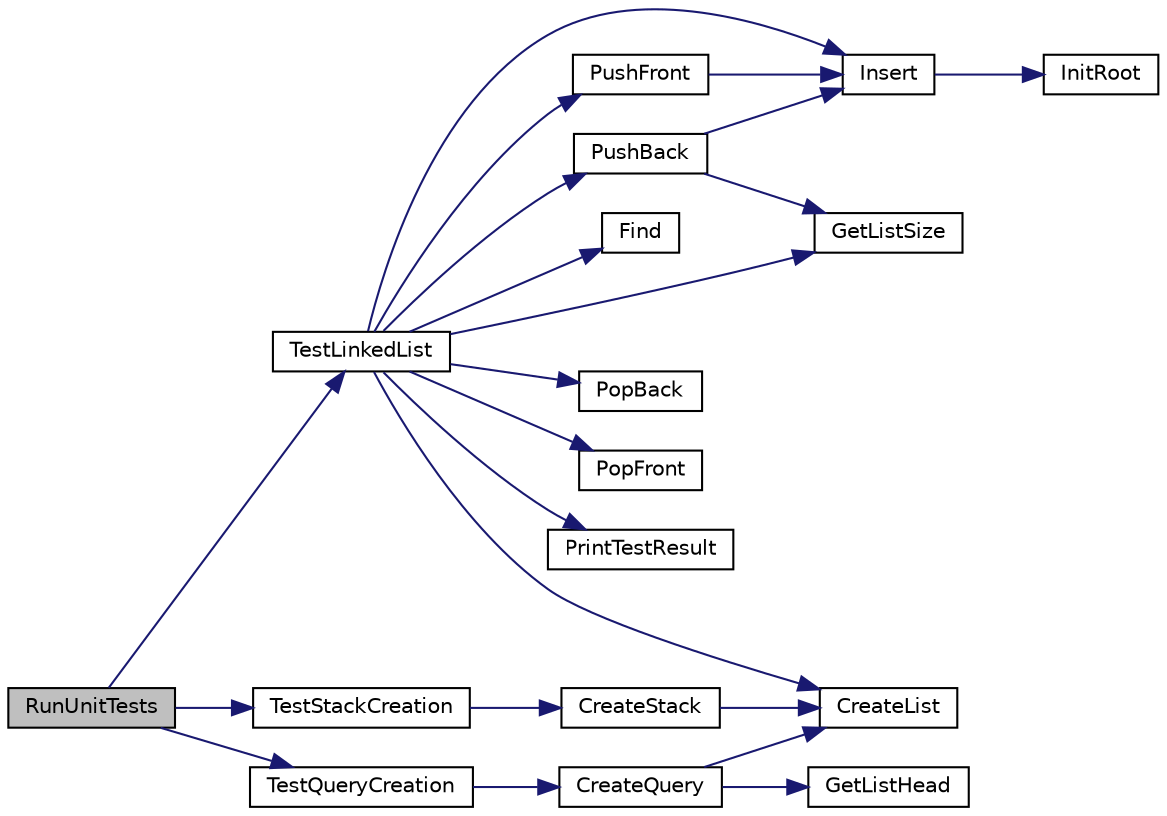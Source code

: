 digraph "RunUnitTests"
{
 // LATEX_PDF_SIZE
  edge [fontname="Helvetica",fontsize="10",labelfontname="Helvetica",labelfontsize="10"];
  node [fontname="Helvetica",fontsize="10",shape=record];
  rankdir="LR";
  Node1 [label="RunUnitTests",height=0.2,width=0.4,color="black", fillcolor="grey75", style="filled", fontcolor="black",tooltip=" "];
  Node1 -> Node2 [color="midnightblue",fontsize="10",style="solid",fontname="Helvetica"];
  Node2 [label="TestLinkedList",height=0.2,width=0.4,color="black", fillcolor="white", style="filled",URL="$_tests_8h.html#af7f4fde513dc699f2cc5ce2f26d3ba90",tooltip="tests some functions of linked list"];
  Node2 -> Node3 [color="midnightblue",fontsize="10",style="solid",fontname="Helvetica"];
  Node3 [label="CreateList",height=0.2,width=0.4,color="black", fillcolor="white", style="filled",URL="$_linked_list_8h.html#a11e64de655624d91677052aede1b4ca4",tooltip=" "];
  Node2 -> Node4 [color="midnightblue",fontsize="10",style="solid",fontname="Helvetica"];
  Node4 [label="Find",height=0.2,width=0.4,color="black", fillcolor="white", style="filled",URL="$_linked_list_8h.html#ad2a5a005e80280421f81955fa9b4cde7",tooltip=" "];
  Node2 -> Node5 [color="midnightblue",fontsize="10",style="solid",fontname="Helvetica"];
  Node5 [label="GetListSize",height=0.2,width=0.4,color="black", fillcolor="white", style="filled",URL="$_linked_list_8h.html#a90cad7860e94352d361775dd55823fbc",tooltip=" "];
  Node2 -> Node6 [color="midnightblue",fontsize="10",style="solid",fontname="Helvetica"];
  Node6 [label="Insert",height=0.2,width=0.4,color="black", fillcolor="white", style="filled",URL="$_linked_list_8h.html#aeebfa933e133ea16af4bc49d4b5aba69",tooltip=" "];
  Node6 -> Node7 [color="midnightblue",fontsize="10",style="solid",fontname="Helvetica"];
  Node7 [label="InitRoot",height=0.2,width=0.4,color="black", fillcolor="white", style="filled",URL="$_linked_list_utils_8h.html#aa9f6e26352a24232beb307d0d20e5d79",tooltip=" "];
  Node2 -> Node8 [color="midnightblue",fontsize="10",style="solid",fontname="Helvetica"];
  Node8 [label="PopBack",height=0.2,width=0.4,color="black", fillcolor="white", style="filled",URL="$_linked_list_8h.html#abab402984c8caaa51c140ad83bd78e9a",tooltip=" "];
  Node2 -> Node9 [color="midnightblue",fontsize="10",style="solid",fontname="Helvetica"];
  Node9 [label="PopFront",height=0.2,width=0.4,color="black", fillcolor="white", style="filled",URL="$_linked_list_8h.html#ad29fb767c2f5432d2530d9e5765a1680",tooltip=" "];
  Node2 -> Node10 [color="midnightblue",fontsize="10",style="solid",fontname="Helvetica"];
  Node10 [label="PrintTestResult",height=0.2,width=0.4,color="black", fillcolor="white", style="filled",URL="$_tests_8h.html#af1eed978f8fabff61ece918c277fb535",tooltip="prints serial number and near it test's status"];
  Node2 -> Node11 [color="midnightblue",fontsize="10",style="solid",fontname="Helvetica"];
  Node11 [label="PushBack",height=0.2,width=0.4,color="black", fillcolor="white", style="filled",URL="$_linked_list_8h.html#a6269469f4d5f808dea2cee4cce1dd857",tooltip=" "];
  Node11 -> Node5 [color="midnightblue",fontsize="10",style="solid",fontname="Helvetica"];
  Node11 -> Node6 [color="midnightblue",fontsize="10",style="solid",fontname="Helvetica"];
  Node2 -> Node12 [color="midnightblue",fontsize="10",style="solid",fontname="Helvetica"];
  Node12 [label="PushFront",height=0.2,width=0.4,color="black", fillcolor="white", style="filled",URL="$_linked_list_8h.html#a4e4d5cf8a2255ec5dba1c5b7bc882399",tooltip=" "];
  Node12 -> Node6 [color="midnightblue",fontsize="10",style="solid",fontname="Helvetica"];
  Node1 -> Node13 [color="midnightblue",fontsize="10",style="solid",fontname="Helvetica"];
  Node13 [label="TestQueryCreation",height=0.2,width=0.4,color="black", fillcolor="white", style="filled",URL="$_tests_8h.html#ac00dc0a497344934b93cf223e1d2bc02",tooltip="tests query creation"];
  Node13 -> Node14 [color="midnightblue",fontsize="10",style="solid",fontname="Helvetica"];
  Node14 [label="CreateQuery",height=0.2,width=0.4,color="black", fillcolor="white", style="filled",URL="$_query_8h.html#ab4c17e1b96bd8ae62044d83a39e8acc7",tooltip=" "];
  Node14 -> Node3 [color="midnightblue",fontsize="10",style="solid",fontname="Helvetica"];
  Node14 -> Node15 [color="midnightblue",fontsize="10",style="solid",fontname="Helvetica"];
  Node15 [label="GetListHead",height=0.2,width=0.4,color="black", fillcolor="white", style="filled",URL="$_linked_list_8h.html#a1b21b0f04be1299d9f998c7be3734cbd",tooltip=" "];
  Node1 -> Node16 [color="midnightblue",fontsize="10",style="solid",fontname="Helvetica"];
  Node16 [label="TestStackCreation",height=0.2,width=0.4,color="black", fillcolor="white", style="filled",URL="$_tests_8h.html#a1eedcb60885450fca9817e710eec9e2c",tooltip="tests stack creation"];
  Node16 -> Node17 [color="midnightblue",fontsize="10",style="solid",fontname="Helvetica"];
  Node17 [label="CreateStack",height=0.2,width=0.4,color="black", fillcolor="white", style="filled",URL="$_stack_8h.html#a07024c474ffedf71428b1af472fc58d9",tooltip=" "];
  Node17 -> Node3 [color="midnightblue",fontsize="10",style="solid",fontname="Helvetica"];
}
